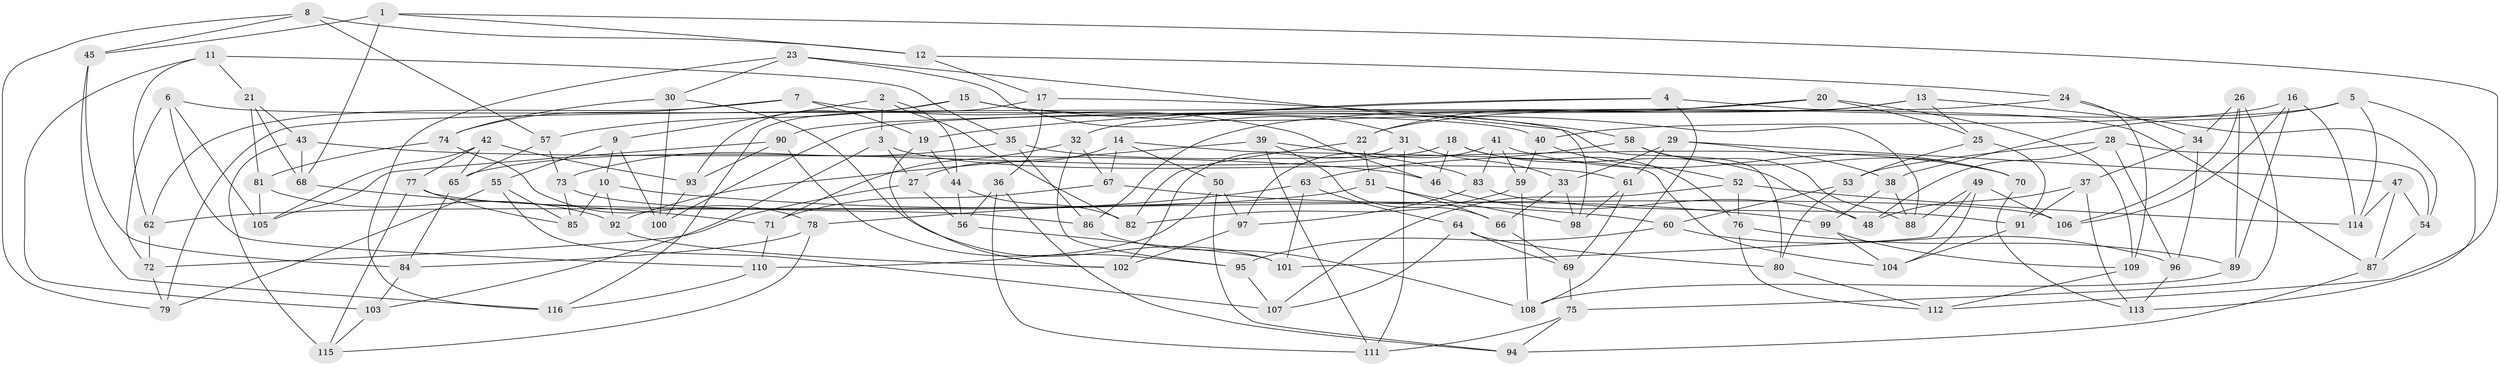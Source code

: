 // Generated by graph-tools (version 1.1) at 2025/16/03/09/25 04:16:25]
// undirected, 116 vertices, 232 edges
graph export_dot {
graph [start="1"]
  node [color=gray90,style=filled];
  1;
  2;
  3;
  4;
  5;
  6;
  7;
  8;
  9;
  10;
  11;
  12;
  13;
  14;
  15;
  16;
  17;
  18;
  19;
  20;
  21;
  22;
  23;
  24;
  25;
  26;
  27;
  28;
  29;
  30;
  31;
  32;
  33;
  34;
  35;
  36;
  37;
  38;
  39;
  40;
  41;
  42;
  43;
  44;
  45;
  46;
  47;
  48;
  49;
  50;
  51;
  52;
  53;
  54;
  55;
  56;
  57;
  58;
  59;
  60;
  61;
  62;
  63;
  64;
  65;
  66;
  67;
  68;
  69;
  70;
  71;
  72;
  73;
  74;
  75;
  76;
  77;
  78;
  79;
  80;
  81;
  82;
  83;
  84;
  85;
  86;
  87;
  88;
  89;
  90;
  91;
  92;
  93;
  94;
  95;
  96;
  97;
  98;
  99;
  100;
  101;
  102;
  103;
  104;
  105;
  106;
  107;
  108;
  109;
  110;
  111;
  112;
  113;
  114;
  115;
  116;
  1 -- 112;
  1 -- 45;
  1 -- 68;
  1 -- 12;
  2 -- 3;
  2 -- 9;
  2 -- 44;
  2 -- 82;
  3 -- 27;
  3 -- 61;
  3 -- 103;
  4 -- 108;
  4 -- 32;
  4 -- 87;
  4 -- 19;
  5 -- 114;
  5 -- 113;
  5 -- 22;
  5 -- 38;
  6 -- 105;
  6 -- 72;
  6 -- 110;
  6 -- 40;
  7 -- 19;
  7 -- 46;
  7 -- 62;
  7 -- 74;
  8 -- 45;
  8 -- 12;
  8 -- 57;
  8 -- 79;
  9 -- 100;
  9 -- 55;
  9 -- 10;
  10 -- 92;
  10 -- 60;
  10 -- 85;
  11 -- 21;
  11 -- 35;
  11 -- 103;
  11 -- 62;
  12 -- 17;
  12 -- 24;
  13 -- 54;
  13 -- 86;
  13 -- 90;
  13 -- 25;
  14 -- 27;
  14 -- 50;
  14 -- 67;
  14 -- 104;
  15 -- 88;
  15 -- 80;
  15 -- 57;
  15 -- 93;
  16 -- 114;
  16 -- 40;
  16 -- 106;
  16 -- 89;
  17 -- 116;
  17 -- 36;
  17 -- 58;
  18 -- 48;
  18 -- 65;
  18 -- 46;
  18 -- 76;
  19 -- 102;
  19 -- 44;
  20 -- 79;
  20 -- 109;
  20 -- 25;
  20 -- 22;
  21 -- 68;
  21 -- 43;
  21 -- 81;
  22 -- 51;
  22 -- 82;
  23 -- 30;
  23 -- 116;
  23 -- 98;
  23 -- 31;
  24 -- 100;
  24 -- 34;
  24 -- 109;
  25 -- 53;
  25 -- 91;
  26 -- 75;
  26 -- 89;
  26 -- 106;
  26 -- 34;
  27 -- 56;
  27 -- 72;
  28 -- 96;
  28 -- 48;
  28 -- 53;
  28 -- 54;
  29 -- 61;
  29 -- 33;
  29 -- 38;
  29 -- 47;
  30 -- 101;
  30 -- 74;
  30 -- 100;
  31 -- 33;
  31 -- 111;
  31 -- 102;
  32 -- 71;
  32 -- 95;
  32 -- 67;
  33 -- 98;
  33 -- 66;
  34 -- 37;
  34 -- 96;
  35 -- 70;
  35 -- 73;
  35 -- 86;
  36 -- 56;
  36 -- 111;
  36 -- 94;
  37 -- 48;
  37 -- 91;
  37 -- 113;
  38 -- 99;
  38 -- 88;
  39 -- 111;
  39 -- 83;
  39 -- 66;
  39 -- 92;
  40 -- 59;
  40 -- 52;
  41 -- 59;
  41 -- 70;
  41 -- 83;
  41 -- 97;
  42 -- 77;
  42 -- 105;
  42 -- 65;
  42 -- 93;
  43 -- 46;
  43 -- 68;
  43 -- 115;
  44 -- 56;
  44 -- 82;
  45 -- 116;
  45 -- 84;
  46 -- 48;
  47 -- 114;
  47 -- 87;
  47 -- 54;
  49 -- 106;
  49 -- 101;
  49 -- 88;
  49 -- 104;
  50 -- 110;
  50 -- 94;
  50 -- 97;
  51 -- 62;
  51 -- 98;
  51 -- 66;
  52 -- 107;
  52 -- 114;
  52 -- 76;
  53 -- 60;
  53 -- 80;
  54 -- 87;
  55 -- 79;
  55 -- 85;
  55 -- 107;
  56 -- 101;
  57 -- 65;
  57 -- 73;
  58 -- 88;
  58 -- 70;
  58 -- 63;
  59 -- 108;
  59 -- 82;
  60 -- 96;
  60 -- 95;
  61 -- 69;
  61 -- 98;
  62 -- 72;
  63 -- 64;
  63 -- 78;
  63 -- 101;
  64 -- 80;
  64 -- 69;
  64 -- 107;
  65 -- 84;
  66 -- 69;
  67 -- 71;
  67 -- 99;
  68 -- 71;
  69 -- 75;
  70 -- 113;
  71 -- 110;
  72 -- 79;
  73 -- 85;
  73 -- 86;
  74 -- 81;
  74 -- 78;
  75 -- 111;
  75 -- 94;
  76 -- 89;
  76 -- 112;
  77 -- 85;
  77 -- 115;
  77 -- 106;
  78 -- 84;
  78 -- 115;
  80 -- 112;
  81 -- 105;
  81 -- 92;
  83 -- 91;
  83 -- 97;
  84 -- 103;
  86 -- 108;
  87 -- 94;
  89 -- 108;
  90 -- 105;
  90 -- 95;
  90 -- 93;
  91 -- 104;
  92 -- 102;
  93 -- 100;
  95 -- 107;
  96 -- 113;
  97 -- 102;
  99 -- 104;
  99 -- 109;
  103 -- 115;
  109 -- 112;
  110 -- 116;
}
